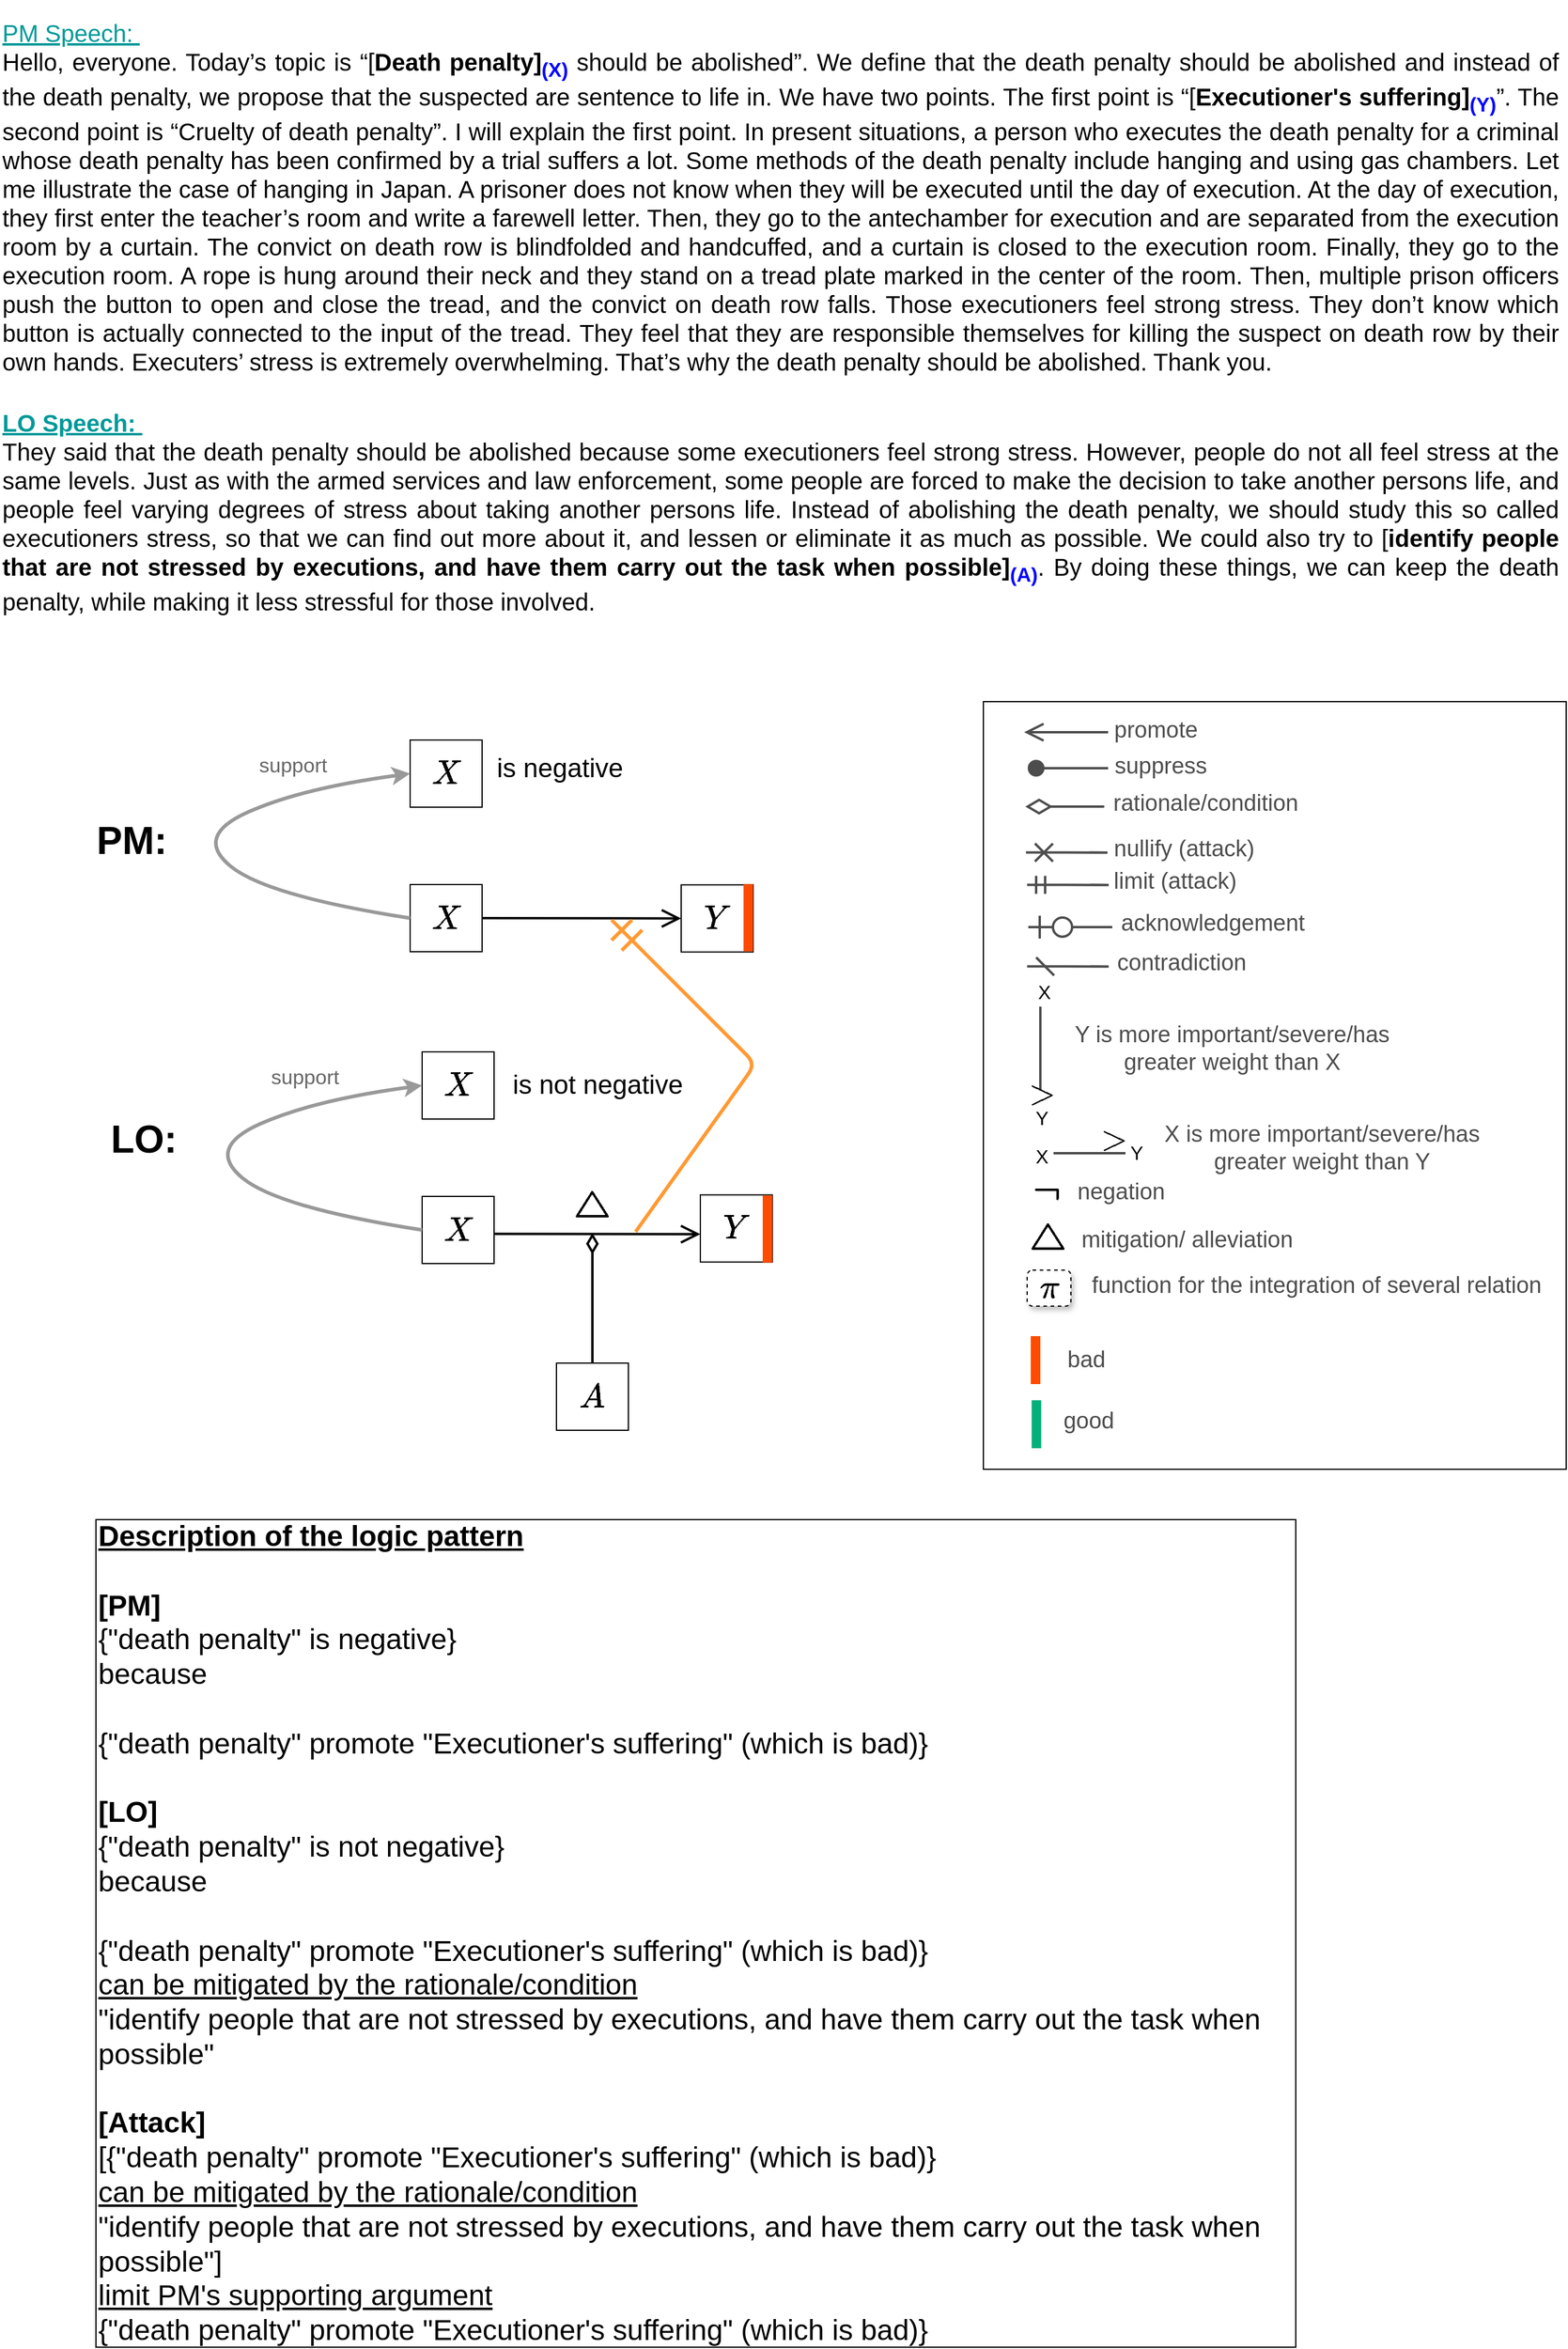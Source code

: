 <mxfile version="16.1.2" type="device"><diagram id="NebdKccpn1Tcwdz-Rh-k" name="Page-1"><mxGraphModel dx="1455" dy="2734" grid="1" gridSize="10" guides="1" tooltips="1" connect="1" arrows="1" fold="1" page="1" pageScale="1" pageWidth="1100" pageHeight="1700" math="1" shadow="0"><root><mxCell id="0"/><mxCell id="1" parent="0"/><mxCell id="hxbpiilZ5t23awxEjxiz-1" value="&lt;div style=&quot;text-align: justify ; font-size: 20px&quot;&gt;&lt;font style=&quot;font-size: 20px&quot; color=&quot;#009999&quot;&gt;&lt;u&gt;PM Speech:&amp;nbsp;&lt;/u&gt;&lt;/font&gt;&lt;/div&gt;&lt;div style=&quot;text-align: justify&quot;&gt;&lt;span style=&quot;font-size: 20px&quot;&gt;Hello, everyone. Today’s topic is “[&lt;b&gt;Death penalty]&lt;sub&gt;&lt;font color=&quot;#0000ff&quot;&gt;(X)&lt;/font&gt;&lt;/sub&gt;&lt;/b&gt; should be abolished”. We define that the death penalty should be abolished and instead of the death penalty, we propose that the suspected are sentence to life in. We have two points. The first point is “[&lt;b&gt;Executioner's suffering]&lt;sub&gt;&lt;font color=&quot;#0000ff&quot;&gt;(Y)&lt;/font&gt;&lt;/sub&gt;&lt;/b&gt;”. The second point is “Cruelty of death penalty”. I will explain the first point. In present situations, a person who executes the death penalty for a criminal whose death penalty has been confirmed by a trial suffers a lot. Some methods of the death penalty include hanging and using gas chambers. Let me illustrate the case of hanging in Japan. A prisoner does not know when they will be executed until the day of execution. At the day of execution, they first enter the teacher’s room and write a farewell letter. Then, they go to the antechamber for execution and are separated from the execution room by a curtain. The convict on death row is blindfolded and handcuffed, and a curtain is closed to the execution room. Finally, they go to the execution room. A rope is hung around their neck and they stand on a tread plate marked in the center of the room. Then, multiple prison officers push the button to open and close the tread, and the convict on death row falls. Those executioners feel strong stress. They don’t know which button is actually connected to the input of the tread. They feel that they are responsible themselves for killing the suspect on death row by their own hands. Executers’ stress is extremely overwhelming. That’s why the death penalty should be abolished. Thank you.&lt;/span&gt;&lt;/div&gt;" style="text;html=1;strokeColor=none;fillColor=none;align=left;verticalAlign=middle;whiteSpace=wrap;rounded=0;" parent="1" vertex="1"><mxGeometry x="530" y="-107" width="1300" height="327" as="geometry"/></mxCell><mxCell id="hxbpiilZ5t23awxEjxiz-2" value="&lt;font size=&quot;1&quot;&gt;&lt;b style=&quot;font-size: 32px&quot;&gt;PM:&lt;/b&gt;&lt;/font&gt;" style="text;html=1;strokeColor=none;fillColor=none;align=center;verticalAlign=middle;whiteSpace=wrap;rounded=0;" parent="1" vertex="1"><mxGeometry x="600" y="574" width="80" height="40" as="geometry"/></mxCell><mxCell id="hxbpiilZ5t23awxEjxiz-3" value="&lt;font size=&quot;1&quot;&gt;&lt;b style=&quot;font-size: 32px&quot;&gt;LO:&lt;/b&gt;&lt;/font&gt;" style="text;html=1;strokeColor=none;fillColor=none;align=center;verticalAlign=middle;whiteSpace=wrap;rounded=0;" parent="1" vertex="1"><mxGeometry x="610" y="822.75" width="80" height="40" as="geometry"/></mxCell><mxCell id="hxbpiilZ5t23awxEjxiz-4" value="&lt;font style=&quot;font-size: 24px&quot;&gt;$$X$$&lt;/font&gt;" style="whiteSpace=wrap;html=1;align=center;" parent="1" vertex="1"><mxGeometry x="872" y="510" width="60" height="56" as="geometry"/></mxCell><mxCell id="hxbpiilZ5t23awxEjxiz-5" value="&lt;font style=&quot;font-size: 22px&quot;&gt;is negative&lt;/font&gt;" style="text;html=1;strokeColor=none;fillColor=none;align=center;verticalAlign=middle;whiteSpace=wrap;rounded=0;" parent="1" vertex="1"><mxGeometry x="942" y="516.5" width="110" height="35" as="geometry"/></mxCell><mxCell id="hxbpiilZ5t23awxEjxiz-6" value="&lt;font style=&quot;font-size: 24px&quot;&gt;$$X$$&lt;/font&gt;" style="whiteSpace=wrap;html=1;align=center;" parent="1" vertex="1"><mxGeometry x="872" y="630.5" width="60" height="56" as="geometry"/></mxCell><mxCell id="hxbpiilZ5t23awxEjxiz-7" value="&lt;font style=&quot;font-size: 24px&quot;&gt;$$Y$$&lt;/font&gt;" style="whiteSpace=wrap;html=1;align=center;" parent="1" vertex="1"><mxGeometry x="1098" y="630.75" width="60" height="56" as="geometry"/></mxCell><mxCell id="hxbpiilZ5t23awxEjxiz-8" value="" style="whiteSpace=wrap;html=1;fontColor=#666666;strokeColor=none;fillColor=#FF4B00;" parent="1" vertex="1"><mxGeometry x="1150" y="630.25" width="8" height="56" as="geometry"/></mxCell><mxCell id="hxbpiilZ5t23awxEjxiz-9" value="" style="endArrow=open;html=1;fontColor=#666666;endSize=12;entryX=0;entryY=0.5;entryDx=0;entryDy=0;endFill=0;strokeWidth=2;exitX=1;exitY=0.5;exitDx=0;exitDy=0;" parent="1" source="hxbpiilZ5t23awxEjxiz-6" target="hxbpiilZ5t23awxEjxiz-7" edge="1"><mxGeometry width="50" height="50" relative="1" as="geometry"><mxPoint x="978" y="658.16" as="sourcePoint"/><mxPoint x="1070.0" y="658.16" as="targetPoint"/></mxGeometry></mxCell><mxCell id="hxbpiilZ5t23awxEjxiz-10" value="" style="curved=1;endArrow=classic;html=1;strokeWidth=3;exitX=0;exitY=0.5;exitDx=0;exitDy=0;entryX=0;entryY=0.5;entryDx=0;entryDy=0;strokeColor=#999999;" parent="1" source="hxbpiilZ5t23awxEjxiz-6" target="hxbpiilZ5t23awxEjxiz-4" edge="1"><mxGeometry width="50" height="50" relative="1" as="geometry"><mxPoint x="592" y="660" as="sourcePoint"/><mxPoint x="642" y="610" as="targetPoint"/><Array as="points"><mxPoint x="752" y="640"/><mxPoint x="692" y="590"/><mxPoint x="782" y="550"/></Array></mxGeometry></mxCell><mxCell id="hxbpiilZ5t23awxEjxiz-11" value="&lt;font style=&quot;font-size: 17px&quot; color=&quot;#666666&quot;&gt;support&lt;/font&gt;" style="text;html=1;fillColor=none;align=center;verticalAlign=middle;whiteSpace=wrap;rounded=0;rotation=0;" parent="1" vertex="1"><mxGeometry x="742" y="516.5" width="65" height="30" as="geometry"/></mxCell><mxCell id="hxbpiilZ5t23awxEjxiz-12" value="&lt;font style=&quot;font-size: 24px&quot;&gt;$$X$$&lt;/font&gt;" style="whiteSpace=wrap;html=1;align=center;" parent="1" vertex="1"><mxGeometry x="882" y="770" width="60" height="56" as="geometry"/></mxCell><mxCell id="hxbpiilZ5t23awxEjxiz-13" value="&lt;font style=&quot;font-size: 22px&quot;&gt;is not negative&lt;/font&gt;" style="text;html=1;strokeColor=none;fillColor=none;align=center;verticalAlign=middle;whiteSpace=wrap;rounded=0;" parent="1" vertex="1"><mxGeometry x="947" y="780.5" width="163" height="35" as="geometry"/></mxCell><mxCell id="hxbpiilZ5t23awxEjxiz-14" value="&lt;font style=&quot;font-size: 24px&quot;&gt;$$X$$&lt;/font&gt;" style="whiteSpace=wrap;html=1;align=center;" parent="1" vertex="1"><mxGeometry x="882" y="890.5" width="60" height="56" as="geometry"/></mxCell><mxCell id="hxbpiilZ5t23awxEjxiz-15" value="" style="curved=1;endArrow=classic;html=1;strokeWidth=3;exitX=0;exitY=0.5;exitDx=0;exitDy=0;entryX=0;entryY=0.5;entryDx=0;entryDy=0;strokeColor=#999999;" parent="1" source="hxbpiilZ5t23awxEjxiz-14" target="hxbpiilZ5t23awxEjxiz-12" edge="1"><mxGeometry width="50" height="50" relative="1" as="geometry"><mxPoint x="602" y="920" as="sourcePoint"/><mxPoint x="652" y="870" as="targetPoint"/><Array as="points"><mxPoint x="762" y="900"/><mxPoint x="702" y="850"/><mxPoint x="792" y="810"/></Array></mxGeometry></mxCell><mxCell id="hxbpiilZ5t23awxEjxiz-16" value="&lt;font style=&quot;font-size: 17px&quot; color=&quot;#666666&quot;&gt;support&lt;/font&gt;" style="text;html=1;fillColor=none;align=center;verticalAlign=middle;whiteSpace=wrap;rounded=0;rotation=0;" parent="1" vertex="1"><mxGeometry x="752" y="776.5" width="65" height="30" as="geometry"/></mxCell><mxCell id="hxbpiilZ5t23awxEjxiz-17" value="&lt;div style=&quot;text-align: justify ; font-size: 20px&quot;&gt;&lt;font style=&quot;font-size: 20px&quot; color=&quot;#009999&quot;&gt;&lt;b&gt;&lt;u&gt;LO Speech:&amp;nbsp;&lt;/u&gt;&lt;/b&gt;&lt;/font&gt;&lt;/div&gt;&lt;div style=&quot;text-align: justify&quot;&gt;&lt;span style=&quot;font-size: 20px&quot;&gt;They said that the death penalty should be abolished because some executioners feel strong stress. However, people do not all feel stress at the same levels. Just as with the armed services and law enforcement, some people are forced to make the decision to take another persons life, and people feel varying degrees of stress about taking another persons life. Instead of abolishing the death penalty, we should study this so called executioners stress, so that we can find out more about it, and lessen or eliminate it as much as possible. We could also try to [&lt;b&gt;identify people that are not stressed by executions, and have them carry out the task when possible]&lt;sub&gt;&lt;font color=&quot;#0000ff&quot;&gt;(A)&lt;/font&gt;&lt;/sub&gt;&lt;/b&gt;. By doing these things, we can keep the death penalty, while making it less stressful for those involved.&lt;/span&gt;&lt;/div&gt;" style="text;html=1;strokeColor=none;fillColor=none;align=left;verticalAlign=middle;whiteSpace=wrap;rounded=0;" parent="1" vertex="1"><mxGeometry x="530" y="220" width="1300" height="200" as="geometry"/></mxCell><mxCell id="hxbpiilZ5t23awxEjxiz-18" value="&lt;font style=&quot;font-size: 24px&quot;&gt;$$Y$$&lt;/font&gt;" style="whiteSpace=wrap;html=1;align=center;" parent="1" vertex="1"><mxGeometry x="1114" y="889.25" width="60" height="56" as="geometry"/></mxCell><mxCell id="hxbpiilZ5t23awxEjxiz-19" value="" style="whiteSpace=wrap;html=1;fontColor=#666666;strokeColor=none;fillColor=#FF4B00;" parent="1" vertex="1"><mxGeometry x="1166" y="889.75" width="8" height="56" as="geometry"/></mxCell><mxCell id="hxbpiilZ5t23awxEjxiz-43" value="" style="endArrow=none;html=1;endSize=0;strokeWidth=3;startArrow=ERmandOne;startFill=0;startSize=20;strokeColor=#FF9933;labelBackgroundColor=default;fontColor=default;" parent="1" edge="1"><mxGeometry width="50" height="50" relative="1" as="geometry"><mxPoint x="1040" y="660" as="sourcePoint"/><mxPoint x="1060" y="920" as="targetPoint"/><Array as="points"><mxPoint x="1160" y="780"/></Array></mxGeometry></mxCell><mxCell id="hxbpiilZ5t23awxEjxiz-54" value="" style="endArrow=open;html=1;fontColor=#666666;endSize=12;endFill=0;strokeWidth=2;exitX=1;exitY=0.5;exitDx=0;exitDy=0;strokeColor=default;labelBackgroundColor=default;" parent="1" edge="1"><mxGeometry width="50" height="50" relative="1" as="geometry"><mxPoint x="942" y="921.75" as="sourcePoint"/><mxPoint x="1114" y="922.0" as="targetPoint"/></mxGeometry></mxCell><mxCell id="r9-430a_Gd0F9H9eE49Z-1" value="&lt;font style=&quot;font-size: 26px&quot;&gt;$$\boldsymbol{\triangle}$$&lt;/font&gt;" style="text;html=1;strokeColor=none;fillColor=none;align=center;verticalAlign=middle;whiteSpace=wrap;rounded=0;" parent="1" vertex="1"><mxGeometry x="969" y="881" width="110" height="35" as="geometry"/></mxCell><mxCell id="VhvyKI_333oyJ1KONmwW-1" value="&lt;b&gt;&lt;u&gt;Description of the logic pattern&lt;br&gt;&lt;/u&gt;&lt;br&gt;[PM]&lt;/b&gt;&lt;br&gt;{&quot;death penalty&quot; is negative}&lt;br&gt;because&lt;br&gt;&lt;br&gt;{&quot;death penalty&quot; promote &quot;Executioner's suffering&quot; (which is bad)}&lt;br&gt;&lt;br&gt;&lt;b&gt;[LO]&lt;/b&gt;&lt;br&gt;{&quot;death penalty&quot; is not negative}&lt;br&gt;because&lt;br&gt;&lt;br&gt;{&quot;death penalty&quot; promote &quot;Executioner's suffering&quot; (which is bad)}&lt;br&gt;&lt;u&gt;can be mitigated by the rationale/condition&lt;br&gt;&lt;/u&gt;&quot;identify people that are not stressed by executions, and have them carry out the task when possible&quot;&lt;br&gt;&lt;br&gt;&lt;b&gt;[Attack]&lt;/b&gt;&lt;br&gt;[{&quot;death penalty&quot; promote &quot;Executioner's suffering&quot; (which is bad)}&lt;br&gt;&lt;u&gt;can be mitigated by the rationale/condition&lt;br&gt;&lt;/u&gt;&quot;identify people that are not stressed by executions, and have them carry out the task when possible&quot;]&lt;br&gt;&lt;u&gt;limit PM's supporting argument&lt;/u&gt;&lt;br&gt;{&quot;death penalty&quot; promote &quot;Executioner's suffering&quot; (which is bad)}" style="rounded=0;whiteSpace=wrap;html=1;fontSize=24;strokeColor=default;align=left;" parent="1" vertex="1"><mxGeometry x="610" y="1160" width="1000.5" height="690" as="geometry"/></mxCell><mxCell id="VhvyKI_333oyJ1KONmwW-2" value="" style="rounded=0;whiteSpace=wrap;html=1;glass=0;sketch=0;strokeColor=default;fillColor=none;" parent="1" vertex="1"><mxGeometry x="1350" y="478" width="486" height="640" as="geometry"/></mxCell><mxCell id="VhvyKI_333oyJ1KONmwW-3" value="" style="endArrow=ERzeroToOne;html=1;endFill=1;endSize=16;strokeWidth=2;strokeColor=#4D4D4D;" parent="1" edge="1"><mxGeometry width="50" height="50" relative="1" as="geometry"><mxPoint x="1457.5" y="666" as="sourcePoint"/><mxPoint x="1387.5" y="666" as="targetPoint"/></mxGeometry></mxCell><mxCell id="VhvyKI_333oyJ1KONmwW-4" value="" style="endArrow=none;html=1;endSize=16;strokeWidth=2;strokeColor=#4D4D4D;" parent="1" edge="1"><mxGeometry width="50" height="50" relative="1" as="geometry"><mxPoint x="1397.5" y="802.25" as="sourcePoint"/><mxPoint x="1397.5" y="732.25" as="targetPoint"/></mxGeometry></mxCell><mxCell id="VhvyKI_333oyJ1KONmwW-5" value="&lt;span style=&quot;font-size: 24px&quot;&gt;&lt;font style=&quot;font-size: 24px&quot;&gt;$$&amp;gt;$$&lt;/font&gt;&lt;/span&gt;" style="text;html=1;strokeColor=none;fillColor=none;align=center;verticalAlign=middle;whiteSpace=wrap;rounded=0;fontSize=24;fontStyle=1;horizontal=1;" parent="1" vertex="1"><mxGeometry x="1378.5" y="795.25" width="40" height="20" as="geometry"/></mxCell><mxCell id="VhvyKI_333oyJ1KONmwW-6" value="&lt;span style=&quot;font-size: 19px&quot;&gt;Y is more important/severe/has greater weight than X&lt;/span&gt;" style="text;html=1;strokeColor=none;fillColor=none;align=center;verticalAlign=middle;whiteSpace=wrap;rounded=0;fontColor=#4D4D4D;" parent="1" vertex="1"><mxGeometry x="1409.5" y="742.25" width="294.5" height="50" as="geometry"/></mxCell><mxCell id="VhvyKI_333oyJ1KONmwW-7" value="&lt;font style=&quot;font-size: 16px&quot;&gt;X&lt;/font&gt;" style="text;html=1;strokeColor=none;fillColor=none;align=center;verticalAlign=middle;whiteSpace=wrap;rounded=0;fontSize=14;" parent="1" vertex="1"><mxGeometry x="1380.5" y="710" width="40" height="20" as="geometry"/></mxCell><mxCell id="VhvyKI_333oyJ1KONmwW-8" value="&lt;font style=&quot;font-size: 16px&quot;&gt;Y&lt;/font&gt;" style="text;html=1;strokeColor=none;fillColor=none;align=center;verticalAlign=middle;whiteSpace=wrap;rounded=0;fontSize=14;" parent="1" vertex="1"><mxGeometry x="1378.5" y="815.25" width="40" height="20" as="geometry"/></mxCell><mxCell id="VhvyKI_333oyJ1KONmwW-9" value="" style="endArrow=none;html=1;endSize=0;strokeWidth=2;startArrow=cross;startFill=0;startSize=12;strokeColor=#4D4D4D;" parent="1" edge="1"><mxGeometry width="50" height="50" relative="1" as="geometry"><mxPoint x="1385.5" y="603.75" as="sourcePoint"/><mxPoint x="1453.5" y="603.87" as="targetPoint"/><Array as="points"><mxPoint x="1453.5" y="603.87"/><mxPoint x="1435.5" y="603.75"/></Array></mxGeometry></mxCell><mxCell id="VhvyKI_333oyJ1KONmwW-10" value="&lt;font style=&quot;font-size: 19px&quot;&gt;nullify (attack)&lt;/font&gt;" style="text;html=1;strokeColor=none;fillColor=none;align=center;verticalAlign=middle;whiteSpace=wrap;rounded=0;fontColor=#4D4D4D;" parent="1" vertex="1"><mxGeometry x="1447.5" y="584" width="138.5" height="34" as="geometry"/></mxCell><mxCell id="VhvyKI_333oyJ1KONmwW-11" value="" style="endArrow=open;html=1;fontColor=#666666;endSize=12;endFill=0;strokeWidth=2;strokeColor=#4D4D4D;" parent="1" edge="1"><mxGeometry width="50" height="50" relative="1" as="geometry"><mxPoint x="1454" y="503.5" as="sourcePoint"/><mxPoint x="1384" y="503.5" as="targetPoint"/></mxGeometry></mxCell><mxCell id="VhvyKI_333oyJ1KONmwW-12" value="&lt;span style=&quot;font-size: 19px&quot;&gt;promote&lt;/span&gt;" style="text;html=1;strokeColor=none;fillColor=none;align=center;verticalAlign=middle;whiteSpace=wrap;rounded=0;fontColor=#4D4D4D;" parent="1" vertex="1"><mxGeometry x="1454" y="484.5" width="80" height="34" as="geometry"/></mxCell><mxCell id="VhvyKI_333oyJ1KONmwW-13" value="" style="endArrow=oval;html=1;fontColor=#666666;endSize=12;endFill=1;strokeWidth=2;strokeColor=#4D4D4D;" parent="1" edge="1"><mxGeometry width="50" height="50" relative="1" as="geometry"><mxPoint x="1454" y="533.5" as="sourcePoint"/><mxPoint x="1394" y="533.5" as="targetPoint"/></mxGeometry></mxCell><mxCell id="VhvyKI_333oyJ1KONmwW-14" value="&lt;span style=&quot;font-size: 19px&quot;&gt;suppress&lt;/span&gt;" style="text;html=1;strokeColor=none;fillColor=none;align=center;verticalAlign=middle;whiteSpace=wrap;rounded=0;fontColor=#4D4D4D;" parent="1" vertex="1"><mxGeometry x="1458" y="514.5" width="80" height="34" as="geometry"/></mxCell><mxCell id="VhvyKI_333oyJ1KONmwW-15" value="" style="endArrow=none;html=1;endSize=0;strokeWidth=2;startArrow=diamondThin;startFill=0;startSize=17;strokeColor=#4D4D4D;" parent="1" edge="1"><mxGeometry width="50" height="50" relative="1" as="geometry"><mxPoint x="1385" y="565.5" as="sourcePoint"/><mxPoint x="1423" y="565.5" as="targetPoint"/><Array as="points"><mxPoint x="1455" y="565.5"/><mxPoint x="1433" y="565.5"/></Array></mxGeometry></mxCell><mxCell id="VhvyKI_333oyJ1KONmwW-16" value="&lt;font style=&quot;font-size: 19px&quot;&gt;rationale/condition&lt;/font&gt;" style="text;html=1;strokeColor=none;fillColor=none;align=center;verticalAlign=middle;whiteSpace=wrap;rounded=0;fontColor=#4D4D4D;" parent="1" vertex="1"><mxGeometry x="1450" y="545.5" width="171" height="34" as="geometry"/></mxCell><mxCell id="VhvyKI_333oyJ1KONmwW-17" value="&lt;font style=&quot;font-size: 19px&quot;&gt;acknowledgement&lt;/font&gt;" style="text;html=1;strokeColor=none;fillColor=none;align=center;verticalAlign=middle;whiteSpace=wrap;rounded=0;fontColor=#4D4D4D;" parent="1" vertex="1"><mxGeometry x="1458" y="646" width="167" height="34" as="geometry"/></mxCell><mxCell id="VhvyKI_333oyJ1KONmwW-18" value="" style="endArrow=none;html=1;endSize=16;strokeWidth=2;strokeColor=#4D4D4D;" parent="1" edge="1"><mxGeometry width="50" height="50" relative="1" as="geometry"><mxPoint x="1468.5" y="854.5" as="sourcePoint"/><mxPoint x="1408.5" y="854.5" as="targetPoint"/></mxGeometry></mxCell><mxCell id="VhvyKI_333oyJ1KONmwW-19" value="&lt;span style=&quot;font-size: 24px&quot;&gt;&lt;font style=&quot;font-size: 24px&quot;&gt;$$&amp;gt;$$&lt;/font&gt;&lt;/span&gt;" style="text;html=1;strokeColor=none;fillColor=none;align=center;verticalAlign=middle;whiteSpace=wrap;rounded=0;fontSize=24;fontStyle=1;horizontal=1;" parent="1" vertex="1"><mxGeometry x="1438.5" y="832.5" width="40" height="20" as="geometry"/></mxCell><mxCell id="VhvyKI_333oyJ1KONmwW-20" value="&lt;font style=&quot;font-size: 16px&quot;&gt;X&lt;/font&gt;" style="text;html=1;strokeColor=none;fillColor=none;align=center;verticalAlign=middle;whiteSpace=wrap;rounded=0;fontSize=14;" parent="1" vertex="1"><mxGeometry x="1378.5" y="846.5" width="40" height="20" as="geometry"/></mxCell><mxCell id="VhvyKI_333oyJ1KONmwW-21" value="&lt;font style=&quot;font-size: 16px&quot;&gt;Y&lt;/font&gt;" style="text;html=1;strokeColor=none;fillColor=none;align=center;verticalAlign=middle;whiteSpace=wrap;rounded=0;fontSize=14;" parent="1" vertex="1"><mxGeometry x="1457.5" y="843.5" width="40" height="20" as="geometry"/></mxCell><mxCell id="VhvyKI_333oyJ1KONmwW-22" value="&lt;span style=&quot;font-size: 19px&quot;&gt;X is more important/severe/has greater weight&amp;nbsp;&lt;/span&gt;&lt;span style=&quot;font-size: 19px&quot;&gt;than Y&lt;/span&gt;" style="text;html=1;strokeColor=none;fillColor=none;align=center;verticalAlign=middle;whiteSpace=wrap;rounded=0;fontColor=#4D4D4D;" parent="1" vertex="1"><mxGeometry x="1498.5" y="832.5" width="266.5" height="34" as="geometry"/></mxCell><mxCell id="VhvyKI_333oyJ1KONmwW-23" value="" style="endArrow=none;html=1;endSize=0;strokeWidth=2;startArrow=dash;startFill=0;startSize=12;strokeColor=#4D4D4D;" parent="1" edge="1"><mxGeometry width="50" height="50" relative="1" as="geometry"><mxPoint x="1386.5" y="698.75" as="sourcePoint"/><mxPoint x="1454.5" y="698.87" as="targetPoint"/><Array as="points"><mxPoint x="1454.5" y="698.87"/><mxPoint x="1436.5" y="698.75"/></Array></mxGeometry></mxCell><mxCell id="VhvyKI_333oyJ1KONmwW-24" value="&lt;font style=&quot;font-size: 19px&quot;&gt;contradiction&lt;/font&gt;" style="text;html=1;strokeColor=none;fillColor=none;align=center;verticalAlign=middle;whiteSpace=wrap;rounded=0;fontColor=#4D4D4D;" parent="1" vertex="1"><mxGeometry x="1460.5" y="679" width="109" height="34" as="geometry"/></mxCell><mxCell id="VhvyKI_333oyJ1KONmwW-25" value="" style="whiteSpace=wrap;html=1;fontColor=#666666;strokeColor=none;fillColor=#FF4B00;" parent="1" vertex="1"><mxGeometry x="1389.5" y="1007" width="8" height="40" as="geometry"/></mxCell><mxCell id="VhvyKI_333oyJ1KONmwW-26" value="&lt;span style=&quot;font-size: 19px&quot;&gt;bad&lt;/span&gt;" style="text;html=1;strokeColor=none;fillColor=none;align=center;verticalAlign=middle;whiteSpace=wrap;rounded=0;fontColor=#4D4D4D;" parent="1" vertex="1"><mxGeometry x="1408" y="1010" width="55.5" height="34" as="geometry"/></mxCell><mxCell id="VhvyKI_333oyJ1KONmwW-27" value="" style="whiteSpace=wrap;html=1;fontColor=#666666;strokeColor=none;fillColor=#03AF7A;" parent="1" vertex="1"><mxGeometry x="1390.25" y="1060.5" width="8" height="40" as="geometry"/></mxCell><mxCell id="VhvyKI_333oyJ1KONmwW-28" value="&lt;span style=&quot;font-size: 19px&quot;&gt;good&lt;/span&gt;" style="text;html=1;strokeColor=none;fillColor=none;align=center;verticalAlign=middle;whiteSpace=wrap;rounded=0;fontColor=#4D4D4D;" parent="1" vertex="1"><mxGeometry x="1397.5" y="1060.5" width="80" height="34" as="geometry"/></mxCell><mxCell id="VhvyKI_333oyJ1KONmwW-29" value="&lt;span style=&quot;font-size: 19px&quot;&gt;mitigation/&amp;nbsp;&lt;/span&gt;&lt;span style=&quot;font-size: 19px&quot;&gt;alleviation&lt;/span&gt;" style="text;html=1;strokeColor=none;fillColor=none;align=center;verticalAlign=middle;whiteSpace=wrap;rounded=0;fontColor=#4D4D4D;" parent="1" vertex="1"><mxGeometry x="1427.25" y="909.75" width="186" height="34" as="geometry"/></mxCell><mxCell id="VhvyKI_333oyJ1KONmwW-30" value="&lt;font style=&quot;font-size: 26px&quot;&gt;$$\boldsymbol{\triangle}$$&lt;/font&gt;" style="text;html=1;strokeColor=none;fillColor=none;align=center;verticalAlign=middle;whiteSpace=wrap;rounded=0;" parent="1" vertex="1"><mxGeometry x="1374.25" y="908.75" width="60" height="35" as="geometry"/></mxCell><mxCell id="VhvyKI_333oyJ1KONmwW-31" value="&lt;font style=&quot;font-size: 26px&quot;&gt;$$\boldsymbol{\neg}$$&lt;/font&gt;" style="text;html=1;strokeColor=none;fillColor=none;align=center;verticalAlign=middle;whiteSpace=wrap;rounded=0;" parent="1" vertex="1"><mxGeometry x="1372.5" y="869.75" width="60" height="35" as="geometry"/></mxCell><mxCell id="VhvyKI_333oyJ1KONmwW-32" value="&lt;span style=&quot;font-size: 19px&quot;&gt;negation&lt;/span&gt;" style="text;html=1;strokeColor=none;fillColor=none;align=center;verticalAlign=middle;whiteSpace=wrap;rounded=0;fontColor=#4D4D4D;" parent="1" vertex="1"><mxGeometry x="1425" y="869.75" width="80" height="34" as="geometry"/></mxCell><mxCell id="VhvyKI_333oyJ1KONmwW-33" value="&lt;font style=&quot;font-size: 24px&quot;&gt;$$\pi$$&lt;/font&gt;" style="whiteSpace=wrap;html=1;dashed=1;perimeterSpacing=0;shadow=1;align=center;rounded=1;" parent="1" vertex="1"><mxGeometry x="1386.5" y="952" width="36.5" height="30" as="geometry"/></mxCell><mxCell id="VhvyKI_333oyJ1KONmwW-34" value="&lt;span style=&quot;font-size: 19px&quot;&gt;function for the integration of several relation&lt;/span&gt;" style="text;html=1;strokeColor=none;fillColor=none;align=center;verticalAlign=middle;whiteSpace=wrap;rounded=0;fontColor=#4D4D4D;" parent="1" vertex="1"><mxGeometry x="1427.25" y="948" width="401.75" height="34" as="geometry"/></mxCell><mxCell id="VhvyKI_333oyJ1KONmwW-35" value="" style="endArrow=none;html=1;endSize=0;strokeWidth=2;startArrow=ERmandOne;startFill=0;startSize=12;strokeColor=#4D4D4D;" parent="1" edge="1"><mxGeometry width="50" height="50" relative="1" as="geometry"><mxPoint x="1386.5" y="630.75" as="sourcePoint"/><mxPoint x="1454.5" y="630.87" as="targetPoint"/><Array as="points"><mxPoint x="1454.5" y="630.87"/><mxPoint x="1436.5" y="630.75"/></Array></mxGeometry></mxCell><mxCell id="VhvyKI_333oyJ1KONmwW-36" value="&lt;span style=&quot;font-size: 19px&quot;&gt;limit (attack)&lt;/span&gt;" style="text;html=1;strokeColor=none;fillColor=none;align=center;verticalAlign=middle;whiteSpace=wrap;rounded=0;fontColor=#4D4D4D;" parent="1" vertex="1"><mxGeometry x="1445.5" y="611" width="127.5" height="34" as="geometry"/></mxCell><mxCell id="3vlQ4H6Z0NSSkw_l_0nB-1" value="" style="endArrow=none;html=1;fontColor=#666666;endSize=12;endFill=0;strokeWidth=2;strokeColor=default;labelBackgroundColor=default;exitX=0.5;exitY=1;exitDx=0;exitDy=0;startArrow=diamondThin;startFill=0;startSize=12;" parent="1" edge="1"><mxGeometry width="50" height="50" relative="1" as="geometry"><mxPoint x="1024" y="921" as="sourcePoint"/><mxPoint x="1024" y="1030" as="targetPoint"/></mxGeometry></mxCell><mxCell id="3vlQ4H6Z0NSSkw_l_0nB-2" value="&lt;font style=&quot;font-size: 24px&quot;&gt;$$A$$&lt;/font&gt;" style="whiteSpace=wrap;html=1;align=center;fillColor=default;strokeColor=default;fontColor=default;" parent="1" vertex="1"><mxGeometry x="994" y="1029.5" width="60" height="56" as="geometry"/></mxCell></root></mxGraphModel></diagram></mxfile>